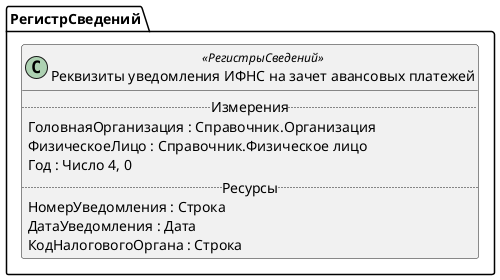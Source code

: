﻿@startuml РеквизитыУведомленияИФНСНаЗачетАвансовыхПлатежей
'!include templates.wsd
'..\include templates.wsd
class РегистрСведений.РеквизитыУведомленияИФНСНаЗачетАвансовыхПлатежей as "Реквизиты уведомления ИФНС на зачет авансовых платежей" <<РегистрыСведений>>
{
..Измерения..
ГоловнаяОрганизация : Справочник.Организация
ФизическоеЛицо : Справочник.Физическое лицо
Год : Число 4, 0
..Ресурсы..
НомерУведомления : Строка
ДатаУведомления : Дата
КодНалоговогоОргана : Строка
}
@enduml
